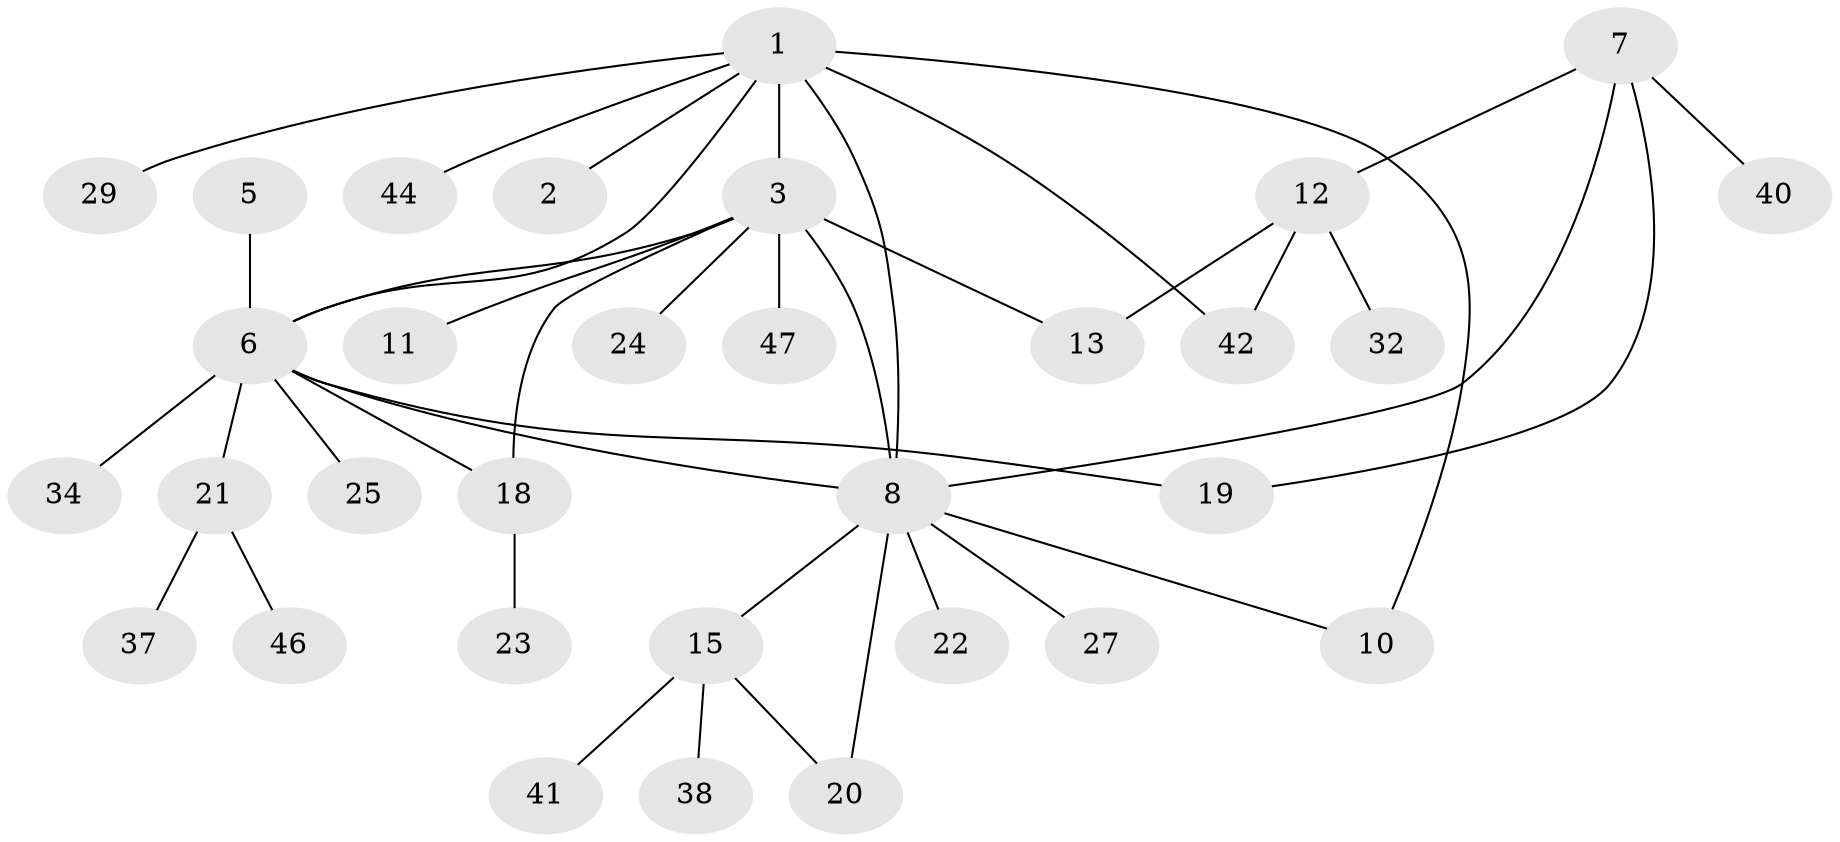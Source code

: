 // original degree distribution, {9: 0.02127659574468085, 2: 0.3191489361702128, 7: 0.0425531914893617, 5: 0.06382978723404255, 10: 0.02127659574468085, 4: 0.0425531914893617, 6: 0.02127659574468085, 1: 0.44680851063829785, 3: 0.02127659574468085}
// Generated by graph-tools (version 1.1) at 2025/42/03/06/25 10:42:11]
// undirected, 32 vertices, 40 edges
graph export_dot {
graph [start="1"]
  node [color=gray90,style=filled];
  1 [super="+33"];
  2 [super="+45"];
  3 [super="+4"];
  5 [super="+43"];
  6 [super="+30"];
  7 [super="+16"];
  8 [super="+9"];
  10;
  11 [super="+14"];
  12 [super="+35"];
  13;
  15 [super="+17"];
  18 [super="+26"];
  19;
  20 [super="+28"];
  21 [super="+36"];
  22;
  23;
  24;
  25;
  27 [super="+31"];
  29;
  32;
  34 [super="+39"];
  37;
  38;
  40;
  41;
  42;
  44;
  46;
  47;
  1 -- 2;
  1 -- 3 [weight=2];
  1 -- 6;
  1 -- 8;
  1 -- 10;
  1 -- 29;
  1 -- 42;
  1 -- 44;
  3 -- 6;
  3 -- 8 [weight=2];
  3 -- 11;
  3 -- 18;
  3 -- 24;
  3 -- 13;
  3 -- 47;
  5 -- 6;
  6 -- 8 [weight=2];
  6 -- 19;
  6 -- 21;
  6 -- 25;
  6 -- 34;
  6 -- 18;
  7 -- 8;
  7 -- 12;
  7 -- 40;
  7 -- 19;
  8 -- 22;
  8 -- 20;
  8 -- 10;
  8 -- 27;
  8 -- 15;
  12 -- 13;
  12 -- 32;
  12 -- 42;
  15 -- 20;
  15 -- 38;
  15 -- 41;
  18 -- 23;
  21 -- 37;
  21 -- 46;
}
